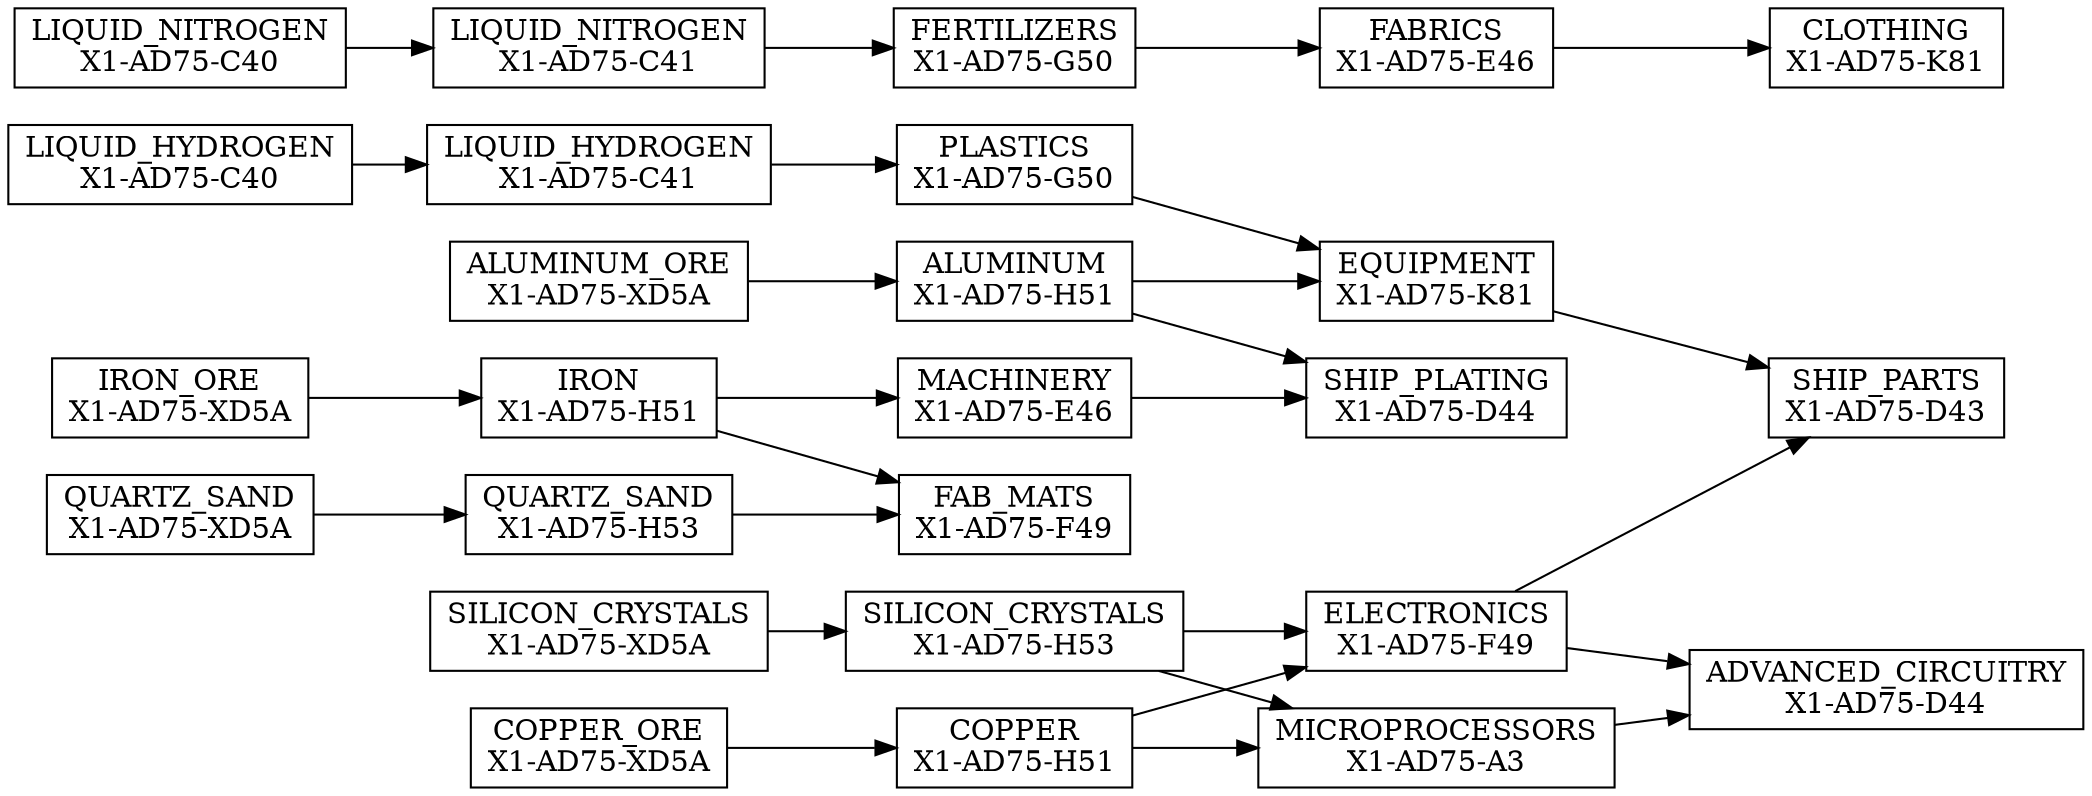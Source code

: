 digraph G {
    rankdir=LR;
    node [shape=box];
    "LIQUID_HYDROGEN\nX1-AD75-C40";
    "LIQUID_NITROGEN\nX1-AD75-C40";
    "MICROPROCESSORS\nX1-AD75-A3";
    "FAB_MATS\nX1-AD75-F49";
    "LIQUID_NITROGEN\nX1-AD75-C41";
    "SILICON_CRYSTALS\nX1-AD75-XD5A";
    "CLOTHING\nX1-AD75-K81";
    "PLASTICS\nX1-AD75-G50";
    "SILICON_CRYSTALS\nX1-AD75-H53";
    "IRON\nX1-AD75-H51";
    "ALUMINUM_ORE\nX1-AD75-XD5A";
    "ADVANCED_CIRCUITRY\nX1-AD75-D44";
    "FABRICS\nX1-AD75-E46";
    "FERTILIZERS\nX1-AD75-G50";
    "COPPER_ORE\nX1-AD75-XD5A";
    "QUARTZ_SAND\nX1-AD75-XD5A";
    "EQUIPMENT\nX1-AD75-K81";
    "LIQUID_HYDROGEN\nX1-AD75-C41";
    "QUARTZ_SAND\nX1-AD75-H53";
    "MACHINERY\nX1-AD75-E46";
    "ELECTRONICS\nX1-AD75-F49";
    "IRON_ORE\nX1-AD75-XD5A";
    "COPPER\nX1-AD75-H51";
    "SHIP_PLATING\nX1-AD75-D44";
    "SHIP_PARTS\nX1-AD75-D43";
    "ALUMINUM\nX1-AD75-H51";
    "IRON\nX1-AD75-H51" -> "MACHINERY\nX1-AD75-E46";
    "LIQUID_HYDROGEN\nX1-AD75-C41" -> "PLASTICS\nX1-AD75-G50";
    "SILICON_CRYSTALS\nX1-AD75-H53" -> "ELECTRONICS\nX1-AD75-F49";
    "COPPER\nX1-AD75-H51" -> "ELECTRONICS\nX1-AD75-F49";
    "ALUMINUM\nX1-AD75-H51" -> "EQUIPMENT\nX1-AD75-K81";
    "PLASTICS\nX1-AD75-G50" -> "EQUIPMENT\nX1-AD75-K81";
    "ALUMINUM\nX1-AD75-H51" -> "SHIP_PLATING\nX1-AD75-D44";
    "MACHINERY\nX1-AD75-E46" -> "SHIP_PLATING\nX1-AD75-D44";
    "IRON\nX1-AD75-H51" -> "FAB_MATS\nX1-AD75-F49";
    "QUARTZ_SAND\nX1-AD75-H53" -> "FAB_MATS\nX1-AD75-F49";
    "SILICON_CRYSTALS\nX1-AD75-H53" -> "MICROPROCESSORS\nX1-AD75-A3";
    "COPPER\nX1-AD75-H51" -> "MICROPROCESSORS\nX1-AD75-A3";
    "LIQUID_NITROGEN\nX1-AD75-C41" -> "FERTILIZERS\nX1-AD75-G50";
    "EQUIPMENT\nX1-AD75-K81" -> "SHIP_PARTS\nX1-AD75-D43";
    "ELECTRONICS\nX1-AD75-F49" -> "SHIP_PARTS\nX1-AD75-D43";
    "FERTILIZERS\nX1-AD75-G50" -> "FABRICS\nX1-AD75-E46";
    "ELECTRONICS\nX1-AD75-F49" -> "ADVANCED_CIRCUITRY\nX1-AD75-D44";
    "MICROPROCESSORS\nX1-AD75-A3" -> "ADVANCED_CIRCUITRY\nX1-AD75-D44";
    "FABRICS\nX1-AD75-E46" -> "CLOTHING\nX1-AD75-K81";
    "QUARTZ_SAND\nX1-AD75-XD5A" -> "QUARTZ_SAND\nX1-AD75-H53";
    "LIQUID_NITROGEN\nX1-AD75-C40" -> "LIQUID_NITROGEN\nX1-AD75-C41";
    "COPPER_ORE\nX1-AD75-XD5A" -> "COPPER\nX1-AD75-H51";
    "LIQUID_HYDROGEN\nX1-AD75-C40" -> "LIQUID_HYDROGEN\nX1-AD75-C41";
    "IRON_ORE\nX1-AD75-XD5A" -> "IRON\nX1-AD75-H51";
    "ALUMINUM_ORE\nX1-AD75-XD5A" -> "ALUMINUM\nX1-AD75-H51";
    "SILICON_CRYSTALS\nX1-AD75-XD5A" -> "SILICON_CRYSTALS\nX1-AD75-H53";
}
